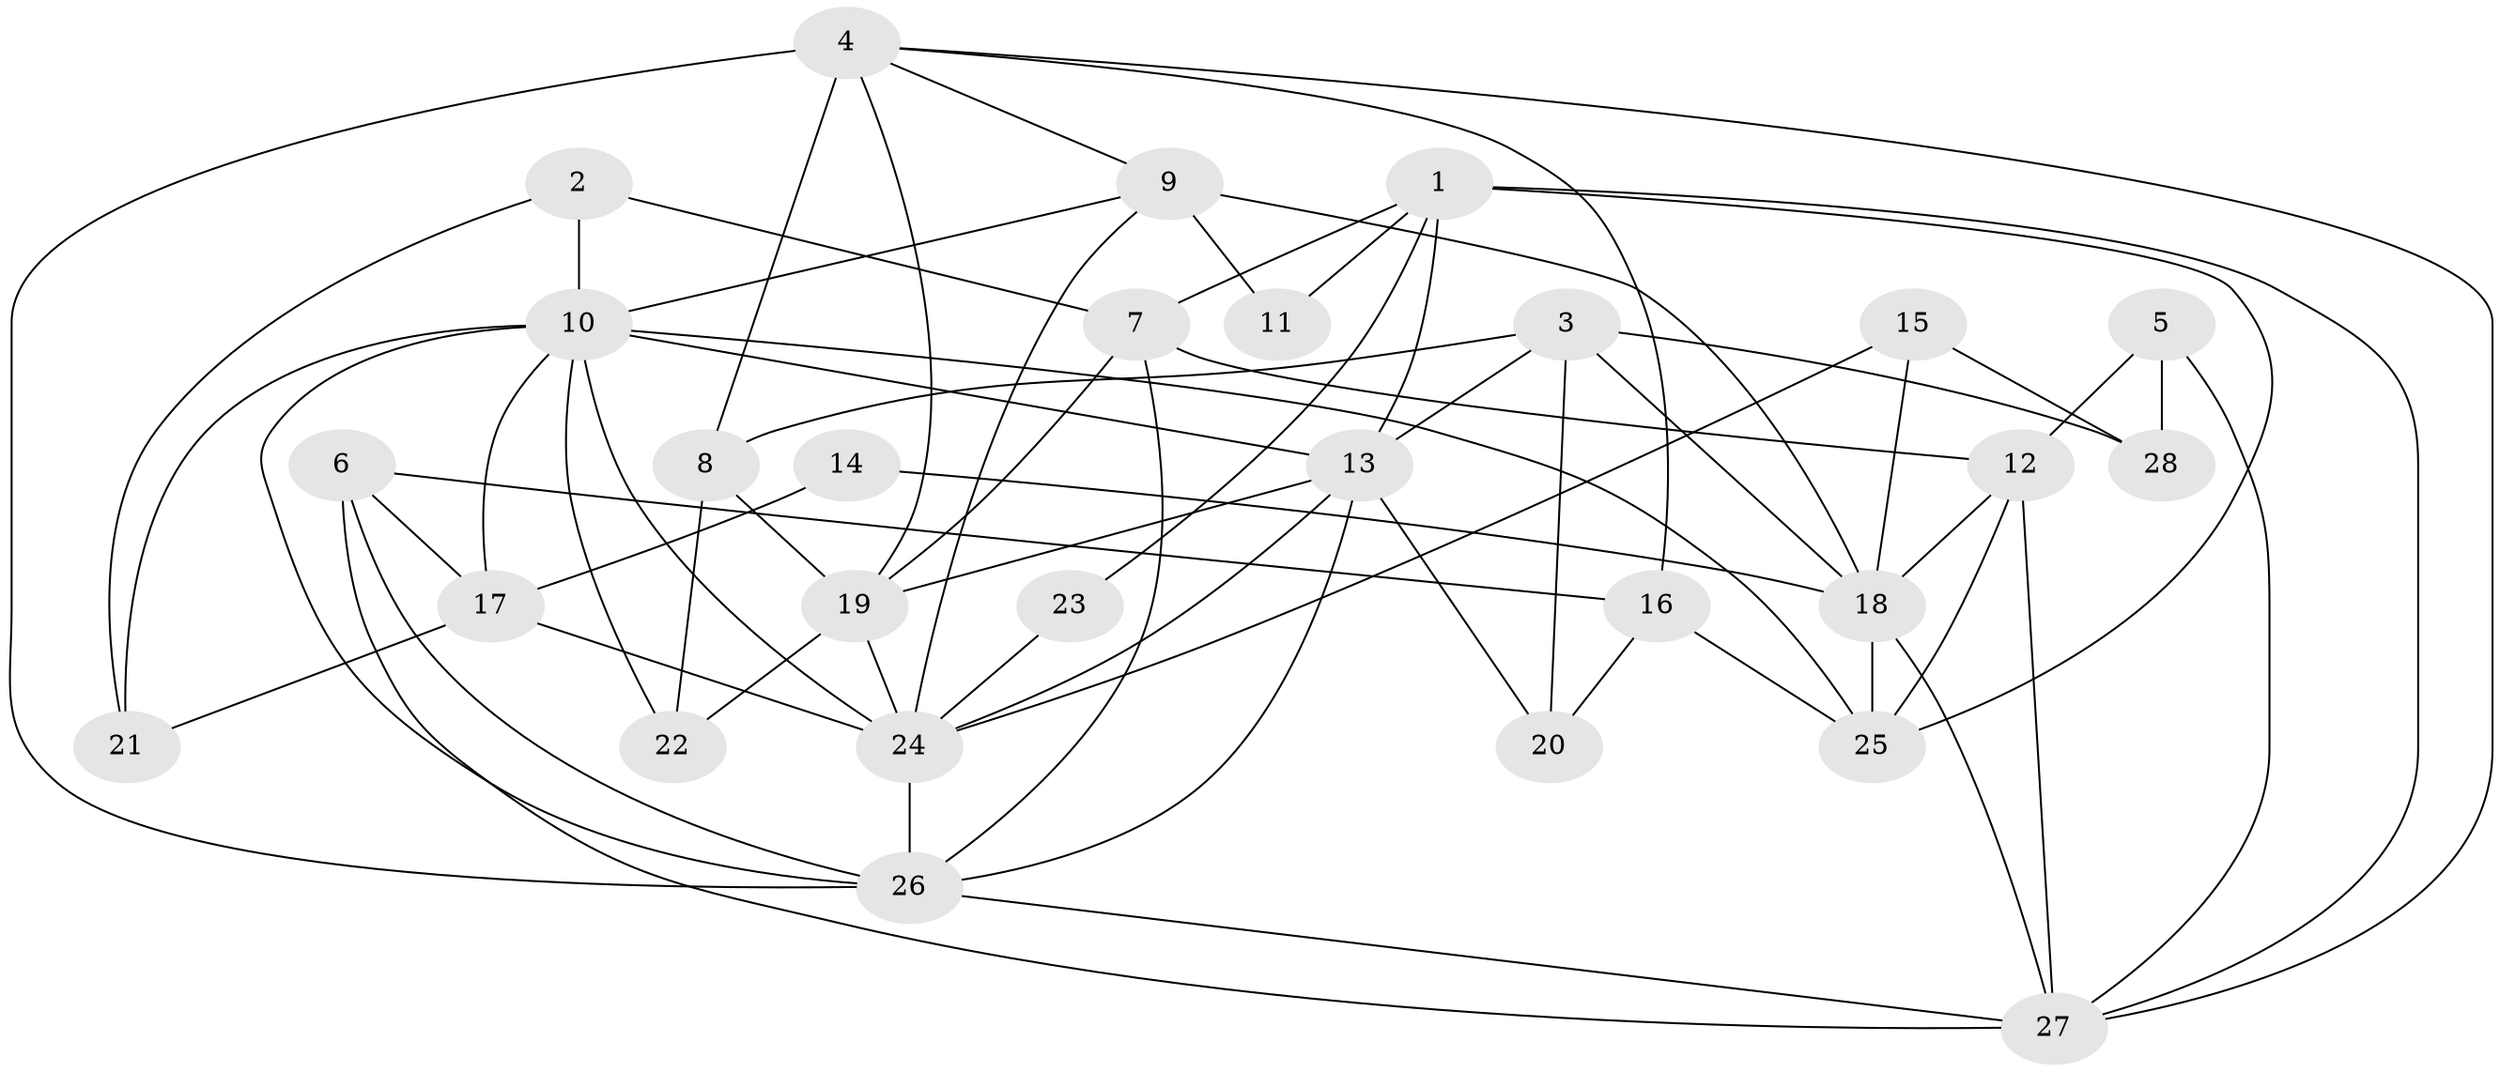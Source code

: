// original degree distribution, {3: 0.19642857142857142, 4: 0.32142857142857145, 6: 0.125, 2: 0.16071428571428573, 5: 0.17857142857142858, 9: 0.017857142857142856}
// Generated by graph-tools (version 1.1) at 2025/02/03/09/25 03:02:14]
// undirected, 28 vertices, 66 edges
graph export_dot {
graph [start="1"]
  node [color=gray90,style=filled];
  1;
  2;
  3;
  4;
  5;
  6;
  7;
  8;
  9;
  10;
  11;
  12;
  13;
  14;
  15;
  16;
  17;
  18;
  19;
  20;
  21;
  22;
  23;
  24;
  25;
  26;
  27;
  28;
  1 -- 7 [weight=1.0];
  1 -- 11 [weight=1.0];
  1 -- 13 [weight=1.0];
  1 -- 23 [weight=1.0];
  1 -- 25 [weight=1.0];
  1 -- 27 [weight=1.0];
  2 -- 7 [weight=1.0];
  2 -- 10 [weight=1.0];
  2 -- 21 [weight=1.0];
  3 -- 8 [weight=1.0];
  3 -- 13 [weight=1.0];
  3 -- 18 [weight=1.0];
  3 -- 20 [weight=1.0];
  3 -- 28 [weight=1.0];
  4 -- 8 [weight=2.0];
  4 -- 9 [weight=1.0];
  4 -- 16 [weight=1.0];
  4 -- 19 [weight=1.0];
  4 -- 26 [weight=2.0];
  4 -- 27 [weight=1.0];
  5 -- 12 [weight=1.0];
  5 -- 27 [weight=1.0];
  5 -- 28 [weight=1.0];
  6 -- 16 [weight=1.0];
  6 -- 17 [weight=2.0];
  6 -- 26 [weight=1.0];
  6 -- 27 [weight=1.0];
  7 -- 12 [weight=1.0];
  7 -- 19 [weight=2.0];
  7 -- 26 [weight=1.0];
  8 -- 19 [weight=1.0];
  8 -- 22 [weight=2.0];
  9 -- 10 [weight=1.0];
  9 -- 11 [weight=2.0];
  9 -- 18 [weight=1.0];
  9 -- 24 [weight=1.0];
  10 -- 13 [weight=1.0];
  10 -- 17 [weight=1.0];
  10 -- 21 [weight=1.0];
  10 -- 22 [weight=1.0];
  10 -- 24 [weight=1.0];
  10 -- 25 [weight=1.0];
  10 -- 26 [weight=1.0];
  12 -- 18 [weight=1.0];
  12 -- 25 [weight=1.0];
  12 -- 27 [weight=1.0];
  13 -- 19 [weight=1.0];
  13 -- 20 [weight=1.0];
  13 -- 24 [weight=2.0];
  13 -- 26 [weight=1.0];
  14 -- 17 [weight=1.0];
  14 -- 18 [weight=2.0];
  15 -- 18 [weight=1.0];
  15 -- 24 [weight=1.0];
  15 -- 28 [weight=1.0];
  16 -- 20 [weight=1.0];
  16 -- 25 [weight=1.0];
  17 -- 21 [weight=3.0];
  17 -- 24 [weight=2.0];
  18 -- 25 [weight=1.0];
  18 -- 27 [weight=1.0];
  19 -- 22 [weight=1.0];
  19 -- 24 [weight=2.0];
  23 -- 24 [weight=2.0];
  24 -- 26 [weight=2.0];
  26 -- 27 [weight=1.0];
}
